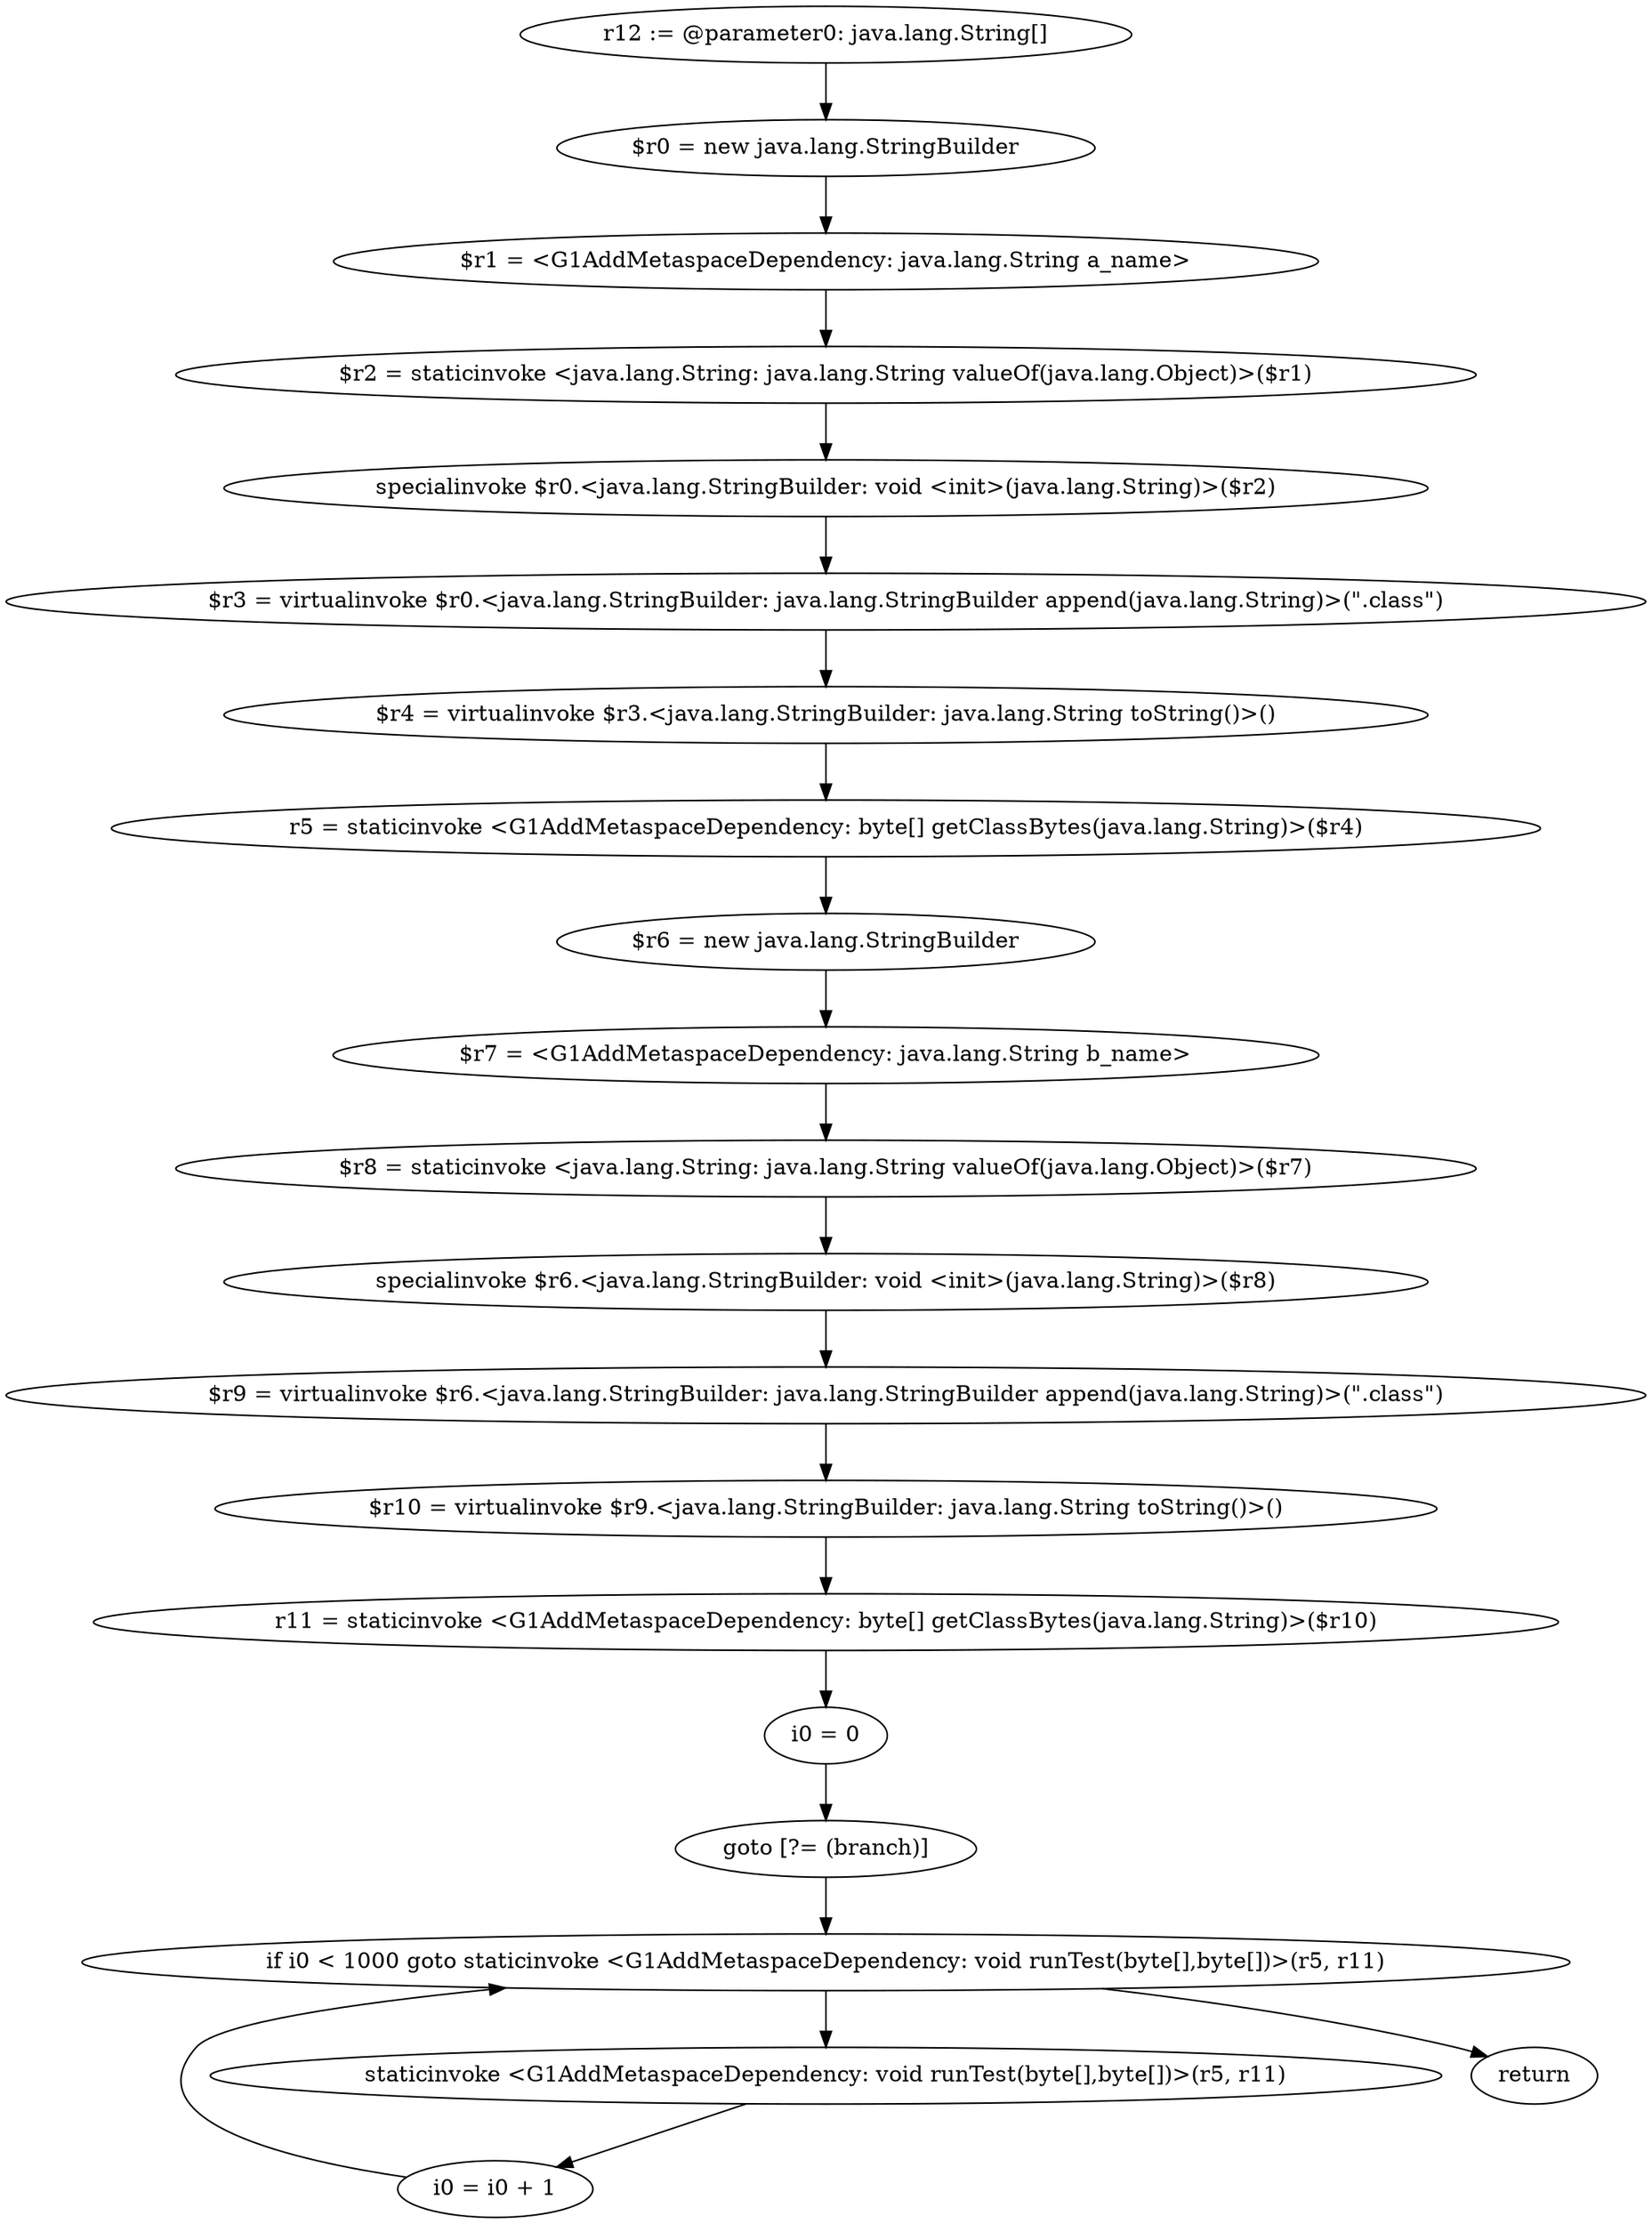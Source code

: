 digraph "unitGraph" {
    "r12 := @parameter0: java.lang.String[]"
    "$r0 = new java.lang.StringBuilder"
    "$r1 = <G1AddMetaspaceDependency: java.lang.String a_name>"
    "$r2 = staticinvoke <java.lang.String: java.lang.String valueOf(java.lang.Object)>($r1)"
    "specialinvoke $r0.<java.lang.StringBuilder: void <init>(java.lang.String)>($r2)"
    "$r3 = virtualinvoke $r0.<java.lang.StringBuilder: java.lang.StringBuilder append(java.lang.String)>(\".class\")"
    "$r4 = virtualinvoke $r3.<java.lang.StringBuilder: java.lang.String toString()>()"
    "r5 = staticinvoke <G1AddMetaspaceDependency: byte[] getClassBytes(java.lang.String)>($r4)"
    "$r6 = new java.lang.StringBuilder"
    "$r7 = <G1AddMetaspaceDependency: java.lang.String b_name>"
    "$r8 = staticinvoke <java.lang.String: java.lang.String valueOf(java.lang.Object)>($r7)"
    "specialinvoke $r6.<java.lang.StringBuilder: void <init>(java.lang.String)>($r8)"
    "$r9 = virtualinvoke $r6.<java.lang.StringBuilder: java.lang.StringBuilder append(java.lang.String)>(\".class\")"
    "$r10 = virtualinvoke $r9.<java.lang.StringBuilder: java.lang.String toString()>()"
    "r11 = staticinvoke <G1AddMetaspaceDependency: byte[] getClassBytes(java.lang.String)>($r10)"
    "i0 = 0"
    "goto [?= (branch)]"
    "staticinvoke <G1AddMetaspaceDependency: void runTest(byte[],byte[])>(r5, r11)"
    "i0 = i0 + 1"
    "if i0 < 1000 goto staticinvoke <G1AddMetaspaceDependency: void runTest(byte[],byte[])>(r5, r11)"
    "return"
    "r12 := @parameter0: java.lang.String[]"->"$r0 = new java.lang.StringBuilder";
    "$r0 = new java.lang.StringBuilder"->"$r1 = <G1AddMetaspaceDependency: java.lang.String a_name>";
    "$r1 = <G1AddMetaspaceDependency: java.lang.String a_name>"->"$r2 = staticinvoke <java.lang.String: java.lang.String valueOf(java.lang.Object)>($r1)";
    "$r2 = staticinvoke <java.lang.String: java.lang.String valueOf(java.lang.Object)>($r1)"->"specialinvoke $r0.<java.lang.StringBuilder: void <init>(java.lang.String)>($r2)";
    "specialinvoke $r0.<java.lang.StringBuilder: void <init>(java.lang.String)>($r2)"->"$r3 = virtualinvoke $r0.<java.lang.StringBuilder: java.lang.StringBuilder append(java.lang.String)>(\".class\")";
    "$r3 = virtualinvoke $r0.<java.lang.StringBuilder: java.lang.StringBuilder append(java.lang.String)>(\".class\")"->"$r4 = virtualinvoke $r3.<java.lang.StringBuilder: java.lang.String toString()>()";
    "$r4 = virtualinvoke $r3.<java.lang.StringBuilder: java.lang.String toString()>()"->"r5 = staticinvoke <G1AddMetaspaceDependency: byte[] getClassBytes(java.lang.String)>($r4)";
    "r5 = staticinvoke <G1AddMetaspaceDependency: byte[] getClassBytes(java.lang.String)>($r4)"->"$r6 = new java.lang.StringBuilder";
    "$r6 = new java.lang.StringBuilder"->"$r7 = <G1AddMetaspaceDependency: java.lang.String b_name>";
    "$r7 = <G1AddMetaspaceDependency: java.lang.String b_name>"->"$r8 = staticinvoke <java.lang.String: java.lang.String valueOf(java.lang.Object)>($r7)";
    "$r8 = staticinvoke <java.lang.String: java.lang.String valueOf(java.lang.Object)>($r7)"->"specialinvoke $r6.<java.lang.StringBuilder: void <init>(java.lang.String)>($r8)";
    "specialinvoke $r6.<java.lang.StringBuilder: void <init>(java.lang.String)>($r8)"->"$r9 = virtualinvoke $r6.<java.lang.StringBuilder: java.lang.StringBuilder append(java.lang.String)>(\".class\")";
    "$r9 = virtualinvoke $r6.<java.lang.StringBuilder: java.lang.StringBuilder append(java.lang.String)>(\".class\")"->"$r10 = virtualinvoke $r9.<java.lang.StringBuilder: java.lang.String toString()>()";
    "$r10 = virtualinvoke $r9.<java.lang.StringBuilder: java.lang.String toString()>()"->"r11 = staticinvoke <G1AddMetaspaceDependency: byte[] getClassBytes(java.lang.String)>($r10)";
    "r11 = staticinvoke <G1AddMetaspaceDependency: byte[] getClassBytes(java.lang.String)>($r10)"->"i0 = 0";
    "i0 = 0"->"goto [?= (branch)]";
    "goto [?= (branch)]"->"if i0 < 1000 goto staticinvoke <G1AddMetaspaceDependency: void runTest(byte[],byte[])>(r5, r11)";
    "staticinvoke <G1AddMetaspaceDependency: void runTest(byte[],byte[])>(r5, r11)"->"i0 = i0 + 1";
    "i0 = i0 + 1"->"if i0 < 1000 goto staticinvoke <G1AddMetaspaceDependency: void runTest(byte[],byte[])>(r5, r11)";
    "if i0 < 1000 goto staticinvoke <G1AddMetaspaceDependency: void runTest(byte[],byte[])>(r5, r11)"->"return";
    "if i0 < 1000 goto staticinvoke <G1AddMetaspaceDependency: void runTest(byte[],byte[])>(r5, r11)"->"staticinvoke <G1AddMetaspaceDependency: void runTest(byte[],byte[])>(r5, r11)";
}
